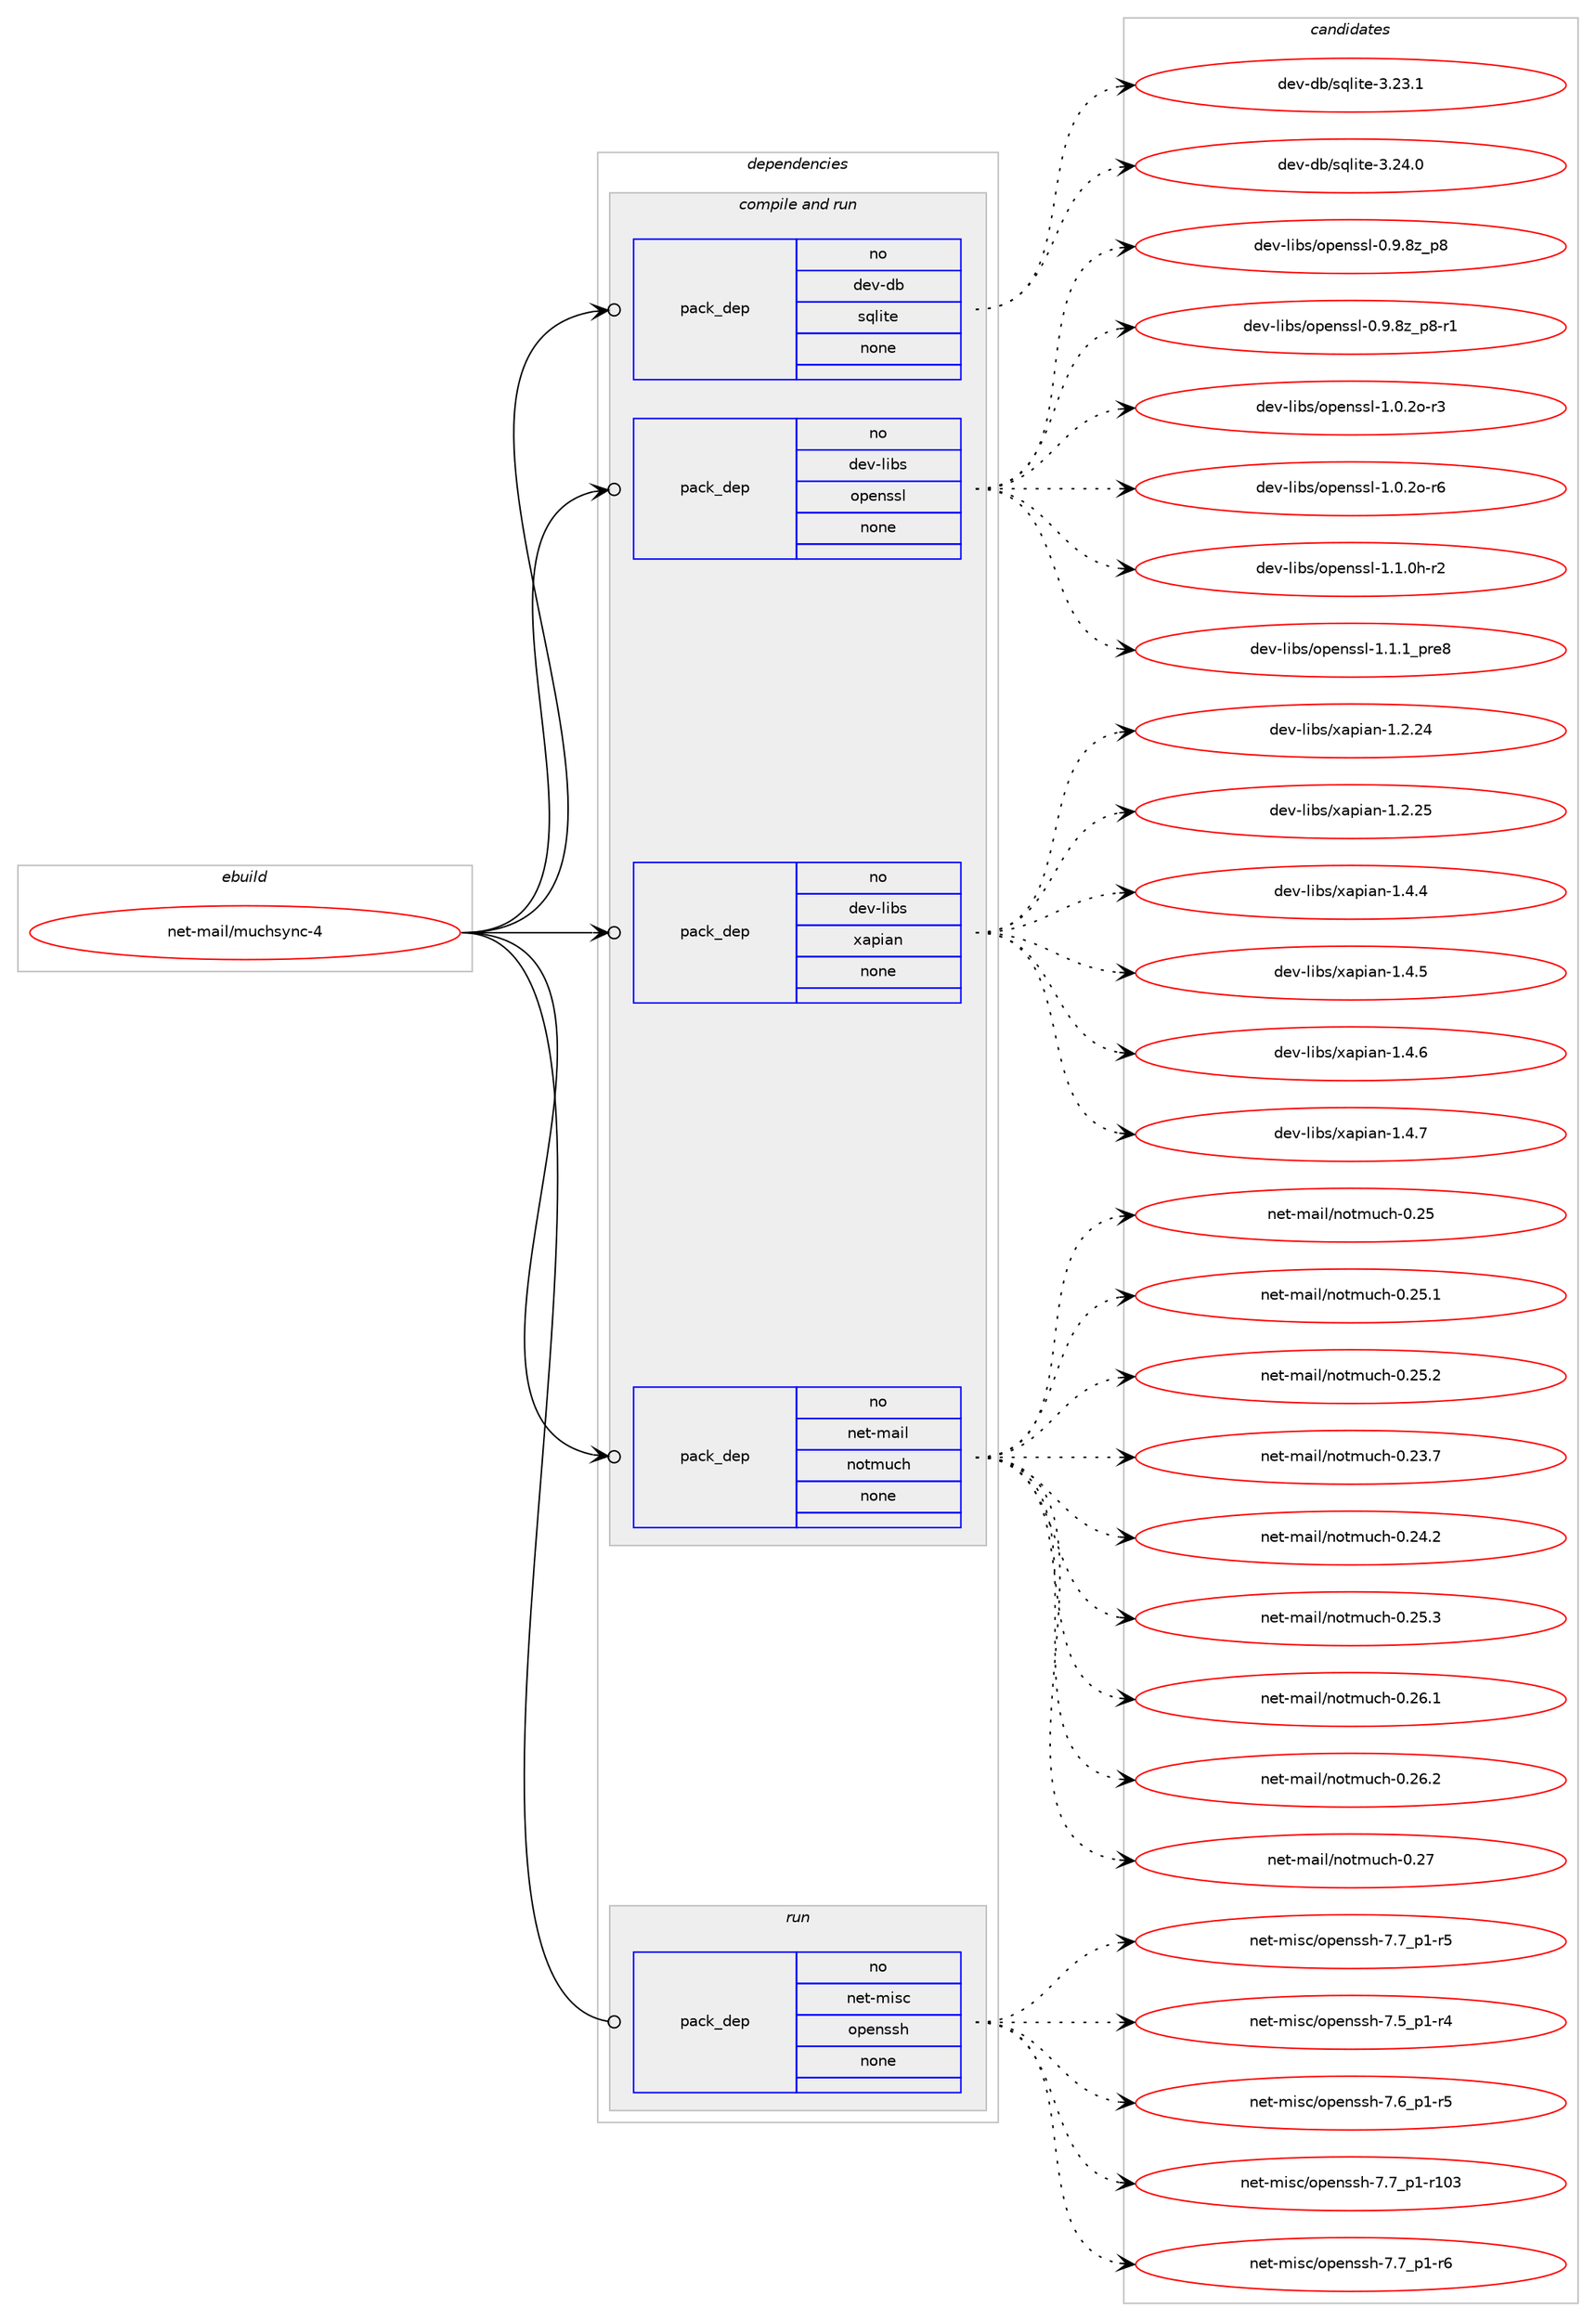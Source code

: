digraph prolog {

# *************
# Graph options
# *************

newrank=true;
concentrate=true;
compound=true;
graph [rankdir=LR,fontname=Helvetica,fontsize=10,ranksep=1.5];#, ranksep=2.5, nodesep=0.2];
edge  [arrowhead=vee];
node  [fontname=Helvetica,fontsize=10];

# **********
# The ebuild
# **********

subgraph cluster_leftcol {
color=gray;
rank=same;
label=<<i>ebuild</i>>;
id [label="net-mail/muchsync-4", color=red, width=4, href="../net-mail/muchsync-4.svg"];
}

# ****************
# The dependencies
# ****************

subgraph cluster_midcol {
color=gray;
label=<<i>dependencies</i>>;
subgraph cluster_compile {
fillcolor="#eeeeee";
style=filled;
label=<<i>compile</i>>;
}
subgraph cluster_compileandrun {
fillcolor="#eeeeee";
style=filled;
label=<<i>compile and run</i>>;
subgraph pack582 {
dependency861 [label=<<TABLE BORDER="0" CELLBORDER="1" CELLSPACING="0" CELLPADDING="4" WIDTH="220"><TR><TD ROWSPAN="6" CELLPADDING="30">pack_dep</TD></TR><TR><TD WIDTH="110">no</TD></TR><TR><TD>dev-db</TD></TR><TR><TD>sqlite</TD></TR><TR><TD>none</TD></TR><TR><TD></TD></TR></TABLE>>, shape=none, color=blue];
}
id:e -> dependency861:w [weight=20,style="solid",arrowhead="odotvee"];
subgraph pack583 {
dependency862 [label=<<TABLE BORDER="0" CELLBORDER="1" CELLSPACING="0" CELLPADDING="4" WIDTH="220"><TR><TD ROWSPAN="6" CELLPADDING="30">pack_dep</TD></TR><TR><TD WIDTH="110">no</TD></TR><TR><TD>dev-libs</TD></TR><TR><TD>openssl</TD></TR><TR><TD>none</TD></TR><TR><TD></TD></TR></TABLE>>, shape=none, color=blue];
}
id:e -> dependency862:w [weight=20,style="solid",arrowhead="odotvee"];
subgraph pack584 {
dependency863 [label=<<TABLE BORDER="0" CELLBORDER="1" CELLSPACING="0" CELLPADDING="4" WIDTH="220"><TR><TD ROWSPAN="6" CELLPADDING="30">pack_dep</TD></TR><TR><TD WIDTH="110">no</TD></TR><TR><TD>dev-libs</TD></TR><TR><TD>xapian</TD></TR><TR><TD>none</TD></TR><TR><TD></TD></TR></TABLE>>, shape=none, color=blue];
}
id:e -> dependency863:w [weight=20,style="solid",arrowhead="odotvee"];
subgraph pack585 {
dependency864 [label=<<TABLE BORDER="0" CELLBORDER="1" CELLSPACING="0" CELLPADDING="4" WIDTH="220"><TR><TD ROWSPAN="6" CELLPADDING="30">pack_dep</TD></TR><TR><TD WIDTH="110">no</TD></TR><TR><TD>net-mail</TD></TR><TR><TD>notmuch</TD></TR><TR><TD>none</TD></TR><TR><TD></TD></TR></TABLE>>, shape=none, color=blue];
}
id:e -> dependency864:w [weight=20,style="solid",arrowhead="odotvee"];
}
subgraph cluster_run {
fillcolor="#eeeeee";
style=filled;
label=<<i>run</i>>;
subgraph pack586 {
dependency865 [label=<<TABLE BORDER="0" CELLBORDER="1" CELLSPACING="0" CELLPADDING="4" WIDTH="220"><TR><TD ROWSPAN="6" CELLPADDING="30">pack_dep</TD></TR><TR><TD WIDTH="110">no</TD></TR><TR><TD>net-misc</TD></TR><TR><TD>openssh</TD></TR><TR><TD>none</TD></TR><TR><TD></TD></TR></TABLE>>, shape=none, color=blue];
}
id:e -> dependency865:w [weight=20,style="solid",arrowhead="odot"];
}
}

# **************
# The candidates
# **************

subgraph cluster_choices {
rank=same;
color=gray;
label=<<i>candidates</i>>;

subgraph choice582 {
color=black;
nodesep=1;
choice10010111845100984711511310810511610145514650514649 [label="dev-db/sqlite-3.23.1", color=red, width=4,href="../dev-db/sqlite-3.23.1.svg"];
choice10010111845100984711511310810511610145514650524648 [label="dev-db/sqlite-3.24.0", color=red, width=4,href="../dev-db/sqlite-3.24.0.svg"];
dependency861:e -> choice10010111845100984711511310810511610145514650514649:w [style=dotted,weight="100"];
dependency861:e -> choice10010111845100984711511310810511610145514650524648:w [style=dotted,weight="100"];
}
subgraph choice583 {
color=black;
nodesep=1;
choice1001011184510810598115471111121011101151151084548465746561229511256 [label="dev-libs/openssl-0.9.8z_p8", color=red, width=4,href="../dev-libs/openssl-0.9.8z_p8.svg"];
choice10010111845108105981154711111210111011511510845484657465612295112564511449 [label="dev-libs/openssl-0.9.8z_p8-r1", color=red, width=4,href="../dev-libs/openssl-0.9.8z_p8-r1.svg"];
choice1001011184510810598115471111121011101151151084549464846501114511451 [label="dev-libs/openssl-1.0.2o-r3", color=red, width=4,href="../dev-libs/openssl-1.0.2o-r3.svg"];
choice1001011184510810598115471111121011101151151084549464846501114511454 [label="dev-libs/openssl-1.0.2o-r6", color=red, width=4,href="../dev-libs/openssl-1.0.2o-r6.svg"];
choice1001011184510810598115471111121011101151151084549464946481044511450 [label="dev-libs/openssl-1.1.0h-r2", color=red, width=4,href="../dev-libs/openssl-1.1.0h-r2.svg"];
choice1001011184510810598115471111121011101151151084549464946499511211410156 [label="dev-libs/openssl-1.1.1_pre8", color=red, width=4,href="../dev-libs/openssl-1.1.1_pre8.svg"];
dependency862:e -> choice1001011184510810598115471111121011101151151084548465746561229511256:w [style=dotted,weight="100"];
dependency862:e -> choice10010111845108105981154711111210111011511510845484657465612295112564511449:w [style=dotted,weight="100"];
dependency862:e -> choice1001011184510810598115471111121011101151151084549464846501114511451:w [style=dotted,weight="100"];
dependency862:e -> choice1001011184510810598115471111121011101151151084549464846501114511454:w [style=dotted,weight="100"];
dependency862:e -> choice1001011184510810598115471111121011101151151084549464946481044511450:w [style=dotted,weight="100"];
dependency862:e -> choice1001011184510810598115471111121011101151151084549464946499511211410156:w [style=dotted,weight="100"];
}
subgraph choice584 {
color=black;
nodesep=1;
choice100101118451081059811547120971121059711045494650465052 [label="dev-libs/xapian-1.2.24", color=red, width=4,href="../dev-libs/xapian-1.2.24.svg"];
choice100101118451081059811547120971121059711045494650465053 [label="dev-libs/xapian-1.2.25", color=red, width=4,href="../dev-libs/xapian-1.2.25.svg"];
choice1001011184510810598115471209711210597110454946524652 [label="dev-libs/xapian-1.4.4", color=red, width=4,href="../dev-libs/xapian-1.4.4.svg"];
choice1001011184510810598115471209711210597110454946524653 [label="dev-libs/xapian-1.4.5", color=red, width=4,href="../dev-libs/xapian-1.4.5.svg"];
choice1001011184510810598115471209711210597110454946524654 [label="dev-libs/xapian-1.4.6", color=red, width=4,href="../dev-libs/xapian-1.4.6.svg"];
choice1001011184510810598115471209711210597110454946524655 [label="dev-libs/xapian-1.4.7", color=red, width=4,href="../dev-libs/xapian-1.4.7.svg"];
dependency863:e -> choice100101118451081059811547120971121059711045494650465052:w [style=dotted,weight="100"];
dependency863:e -> choice100101118451081059811547120971121059711045494650465053:w [style=dotted,weight="100"];
dependency863:e -> choice1001011184510810598115471209711210597110454946524652:w [style=dotted,weight="100"];
dependency863:e -> choice1001011184510810598115471209711210597110454946524653:w [style=dotted,weight="100"];
dependency863:e -> choice1001011184510810598115471209711210597110454946524654:w [style=dotted,weight="100"];
dependency863:e -> choice1001011184510810598115471209711210597110454946524655:w [style=dotted,weight="100"];
}
subgraph choice585 {
color=black;
nodesep=1;
choice110101116451099710510847110111116109117991044548465053 [label="net-mail/notmuch-0.25", color=red, width=4,href="../net-mail/notmuch-0.25.svg"];
choice1101011164510997105108471101111161091179910445484650534649 [label="net-mail/notmuch-0.25.1", color=red, width=4,href="../net-mail/notmuch-0.25.1.svg"];
choice1101011164510997105108471101111161091179910445484650534650 [label="net-mail/notmuch-0.25.2", color=red, width=4,href="../net-mail/notmuch-0.25.2.svg"];
choice1101011164510997105108471101111161091179910445484650514655 [label="net-mail/notmuch-0.23.7", color=red, width=4,href="../net-mail/notmuch-0.23.7.svg"];
choice1101011164510997105108471101111161091179910445484650524650 [label="net-mail/notmuch-0.24.2", color=red, width=4,href="../net-mail/notmuch-0.24.2.svg"];
choice1101011164510997105108471101111161091179910445484650534651 [label="net-mail/notmuch-0.25.3", color=red, width=4,href="../net-mail/notmuch-0.25.3.svg"];
choice1101011164510997105108471101111161091179910445484650544649 [label="net-mail/notmuch-0.26.1", color=red, width=4,href="../net-mail/notmuch-0.26.1.svg"];
choice1101011164510997105108471101111161091179910445484650544650 [label="net-mail/notmuch-0.26.2", color=red, width=4,href="../net-mail/notmuch-0.26.2.svg"];
choice110101116451099710510847110111116109117991044548465055 [label="net-mail/notmuch-0.27", color=red, width=4,href="../net-mail/notmuch-0.27.svg"];
dependency864:e -> choice110101116451099710510847110111116109117991044548465053:w [style=dotted,weight="100"];
dependency864:e -> choice1101011164510997105108471101111161091179910445484650534649:w [style=dotted,weight="100"];
dependency864:e -> choice1101011164510997105108471101111161091179910445484650534650:w [style=dotted,weight="100"];
dependency864:e -> choice1101011164510997105108471101111161091179910445484650514655:w [style=dotted,weight="100"];
dependency864:e -> choice1101011164510997105108471101111161091179910445484650524650:w [style=dotted,weight="100"];
dependency864:e -> choice1101011164510997105108471101111161091179910445484650534651:w [style=dotted,weight="100"];
dependency864:e -> choice1101011164510997105108471101111161091179910445484650544649:w [style=dotted,weight="100"];
dependency864:e -> choice1101011164510997105108471101111161091179910445484650544650:w [style=dotted,weight="100"];
dependency864:e -> choice110101116451099710510847110111116109117991044548465055:w [style=dotted,weight="100"];
}
subgraph choice586 {
color=black;
nodesep=1;
choice1101011164510910511599471111121011101151151044555465595112494511453 [label="net-misc/openssh-7.7_p1-r5", color=red, width=4,href="../net-misc/openssh-7.7_p1-r5.svg"];
choice1101011164510910511599471111121011101151151044555465395112494511452 [label="net-misc/openssh-7.5_p1-r4", color=red, width=4,href="../net-misc/openssh-7.5_p1-r4.svg"];
choice1101011164510910511599471111121011101151151044555465495112494511453 [label="net-misc/openssh-7.6_p1-r5", color=red, width=4,href="../net-misc/openssh-7.6_p1-r5.svg"];
choice11010111645109105115994711111210111011511510445554655951124945114494851 [label="net-misc/openssh-7.7_p1-r103", color=red, width=4,href="../net-misc/openssh-7.7_p1-r103.svg"];
choice1101011164510910511599471111121011101151151044555465595112494511454 [label="net-misc/openssh-7.7_p1-r6", color=red, width=4,href="../net-misc/openssh-7.7_p1-r6.svg"];
dependency865:e -> choice1101011164510910511599471111121011101151151044555465595112494511453:w [style=dotted,weight="100"];
dependency865:e -> choice1101011164510910511599471111121011101151151044555465395112494511452:w [style=dotted,weight="100"];
dependency865:e -> choice1101011164510910511599471111121011101151151044555465495112494511453:w [style=dotted,weight="100"];
dependency865:e -> choice11010111645109105115994711111210111011511510445554655951124945114494851:w [style=dotted,weight="100"];
dependency865:e -> choice1101011164510910511599471111121011101151151044555465595112494511454:w [style=dotted,weight="100"];
}
}

}
